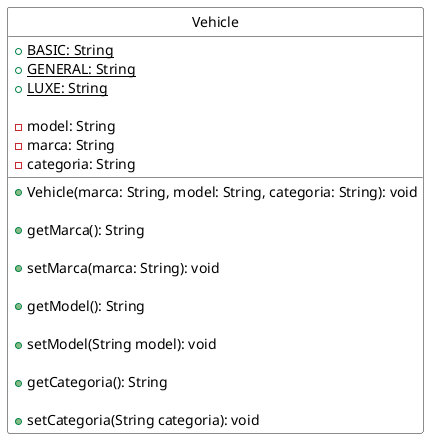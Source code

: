 @startuml
    skinparam class {
        BackgroundColor #ffffff
        ArrowColor #0000FF
    }

    hide circle

    Class Vehicle {
        + {static} BASIC: String
        + {static} GENERAL: String
        + {static} LUXE: String
        
        - model: String
        - marca: String
        - categoria: String

        + Vehicle(marca: String, model: String, categoria: String): void

        + getMarca(): String

        + setMarca(marca: String): void
        
        + getModel(): String
        
        + setModel(String model): void

        + getCategoria(): String

        + setCategoria(String categoria): void
    }
@enduml